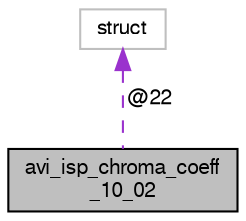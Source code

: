digraph "avi_isp_chroma_coeff_10_02"
{
  edge [fontname="FreeSans",fontsize="10",labelfontname="FreeSans",labelfontsize="10"];
  node [fontname="FreeSans",fontsize="10",shape=record];
  Node1 [label="avi_isp_chroma_coeff\l_10_02",height=0.2,width=0.4,color="black", fillcolor="grey75", style="filled", fontcolor="black"];
  Node2 -> Node1 [dir="back",color="darkorchid3",fontsize="10",style="dashed",label=" @22" ,fontname="FreeSans"];
  Node2 [label="struct",height=0.2,width=0.4,color="grey75", fillcolor="white", style="filled"];
}
